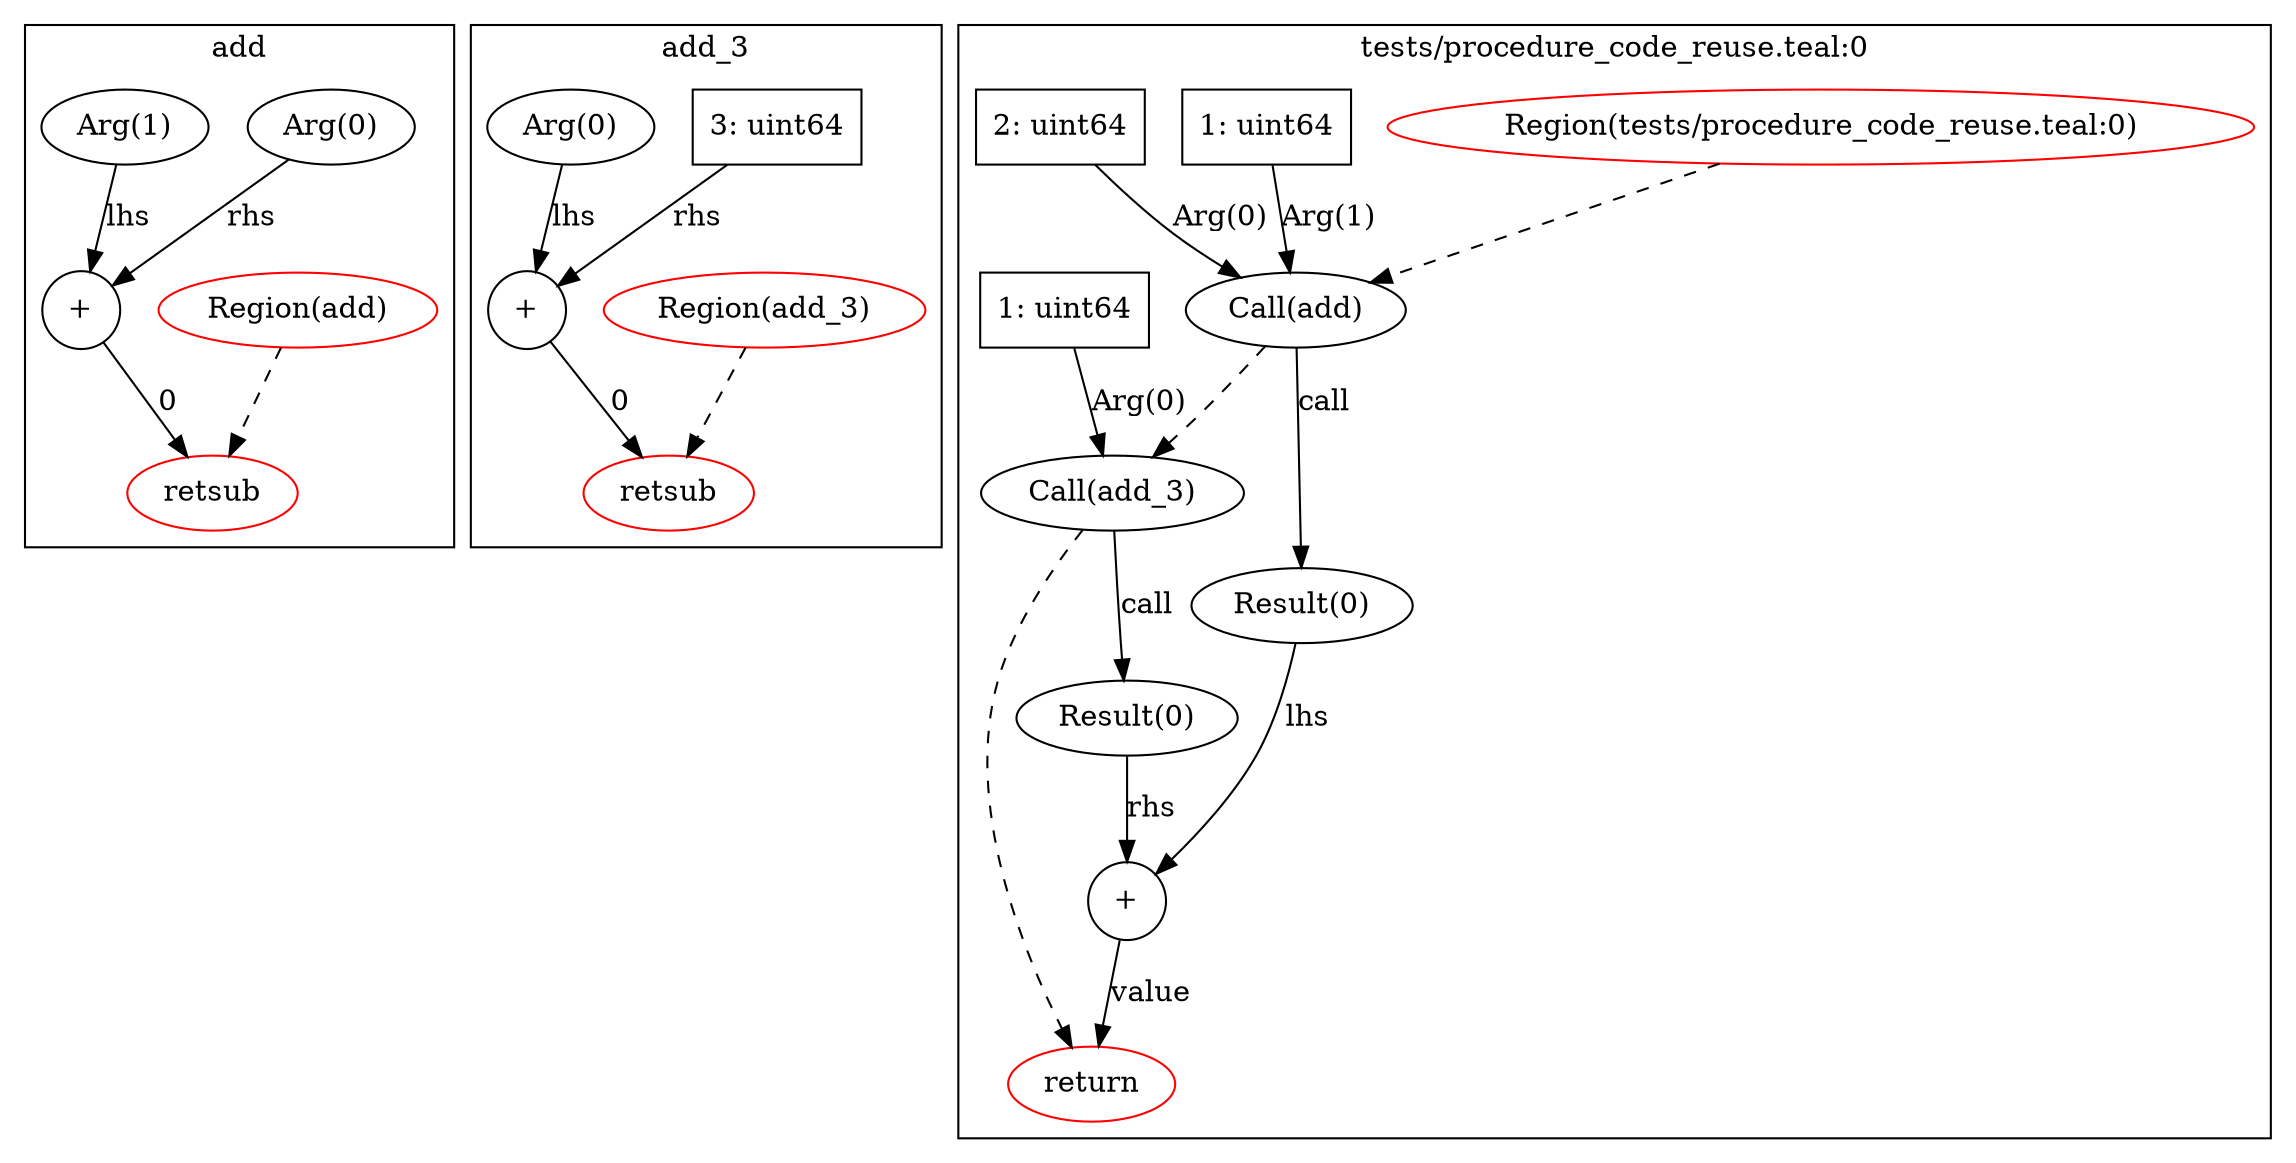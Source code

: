 // tests/procedure_code_reuse.teal
digraph {
rankdir=TD
subgraph "clusteradd" {

label="add"

"node20" [label="Region(add)", color=red]

"node31" [label="Arg(0)"]

"node42" [label="Arg(1)"]

node53 [label="+", shape=circle]

"node64" [label="retsub", color=red]

}
subgraph "clusteradd_3" {

label="add_3"

"node19" [label="Region(add_3)", color=red]

"node30" [label="3: uint64", shape=rectangle]

"node41" [label="Arg(0)"]

node52 [label="+", shape=circle]

"node63" [label="retsub", color=red]

}
subgraph "clustertests/procedure_code_reuse.teal:0" {

label="tests/procedure_code_reuse.teal:0"

"node12" [label="Region(tests/procedure_code_reuse.teal:0)", color=red]

"node23" [label="1: uint64", shape=rectangle]

"node34" [label="2: uint64", shape=rectangle]

node45 [label="Call(add)"]

node56 [label="Result(0)"]

"node67" [label="1: uint64", shape=rectangle]

node78 [label="Call(add_3)"]

node89 [label="Result(0)"]

node100 [label="+", shape=circle]

"node111" [label="return", color=red]

}
"node31" -> "node53" [label="rhs"]
"node42" -> "node53" [label="lhs"]
"node53" -> "node64" [label="0"]
"node20" -> "node64" [style=dashed]

"node34" -> "node45" [label="Arg(0)"]
"node23" -> "node45" [label="Arg(1)"]
"node12" -> "node45" [style=dashed]

"node45" -> "node56" [label="call"]
"node30" -> "node52" [label="rhs"]
"node41" -> "node52" [label="lhs"]
"node52" -> "node63" [label="0"]
"node19" -> "node63" [style=dashed]

"node67" -> "node78" [label="Arg(0)"]
"node45" -> "node78" [style=dashed]

"node78" -> "node89" [label="call"]
"node89" -> "node100" [label="rhs"]
"node56" -> "node100" [label="lhs"]
"node100" -> "node111" [label="value"]
"node78" -> "node111" [style=dashed]

}
